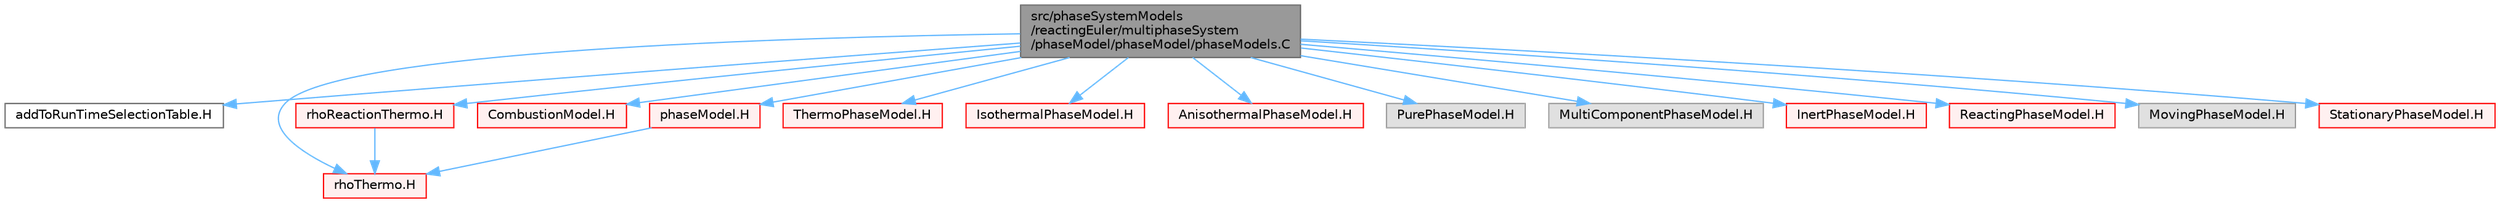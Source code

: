 digraph "src/phaseSystemModels/reactingEuler/multiphaseSystem/phaseModel/phaseModel/phaseModels.C"
{
 // LATEX_PDF_SIZE
  bgcolor="transparent";
  edge [fontname=Helvetica,fontsize=10,labelfontname=Helvetica,labelfontsize=10];
  node [fontname=Helvetica,fontsize=10,shape=box,height=0.2,width=0.4];
  Node1 [id="Node000001",label="src/phaseSystemModels\l/reactingEuler/multiphaseSystem\l/phaseModel/phaseModel/phaseModels.C",height=0.2,width=0.4,color="gray40", fillcolor="grey60", style="filled", fontcolor="black",tooltip=" "];
  Node1 -> Node2 [id="edge1_Node000001_Node000002",color="steelblue1",style="solid",tooltip=" "];
  Node2 [id="Node000002",label="addToRunTimeSelectionTable.H",height=0.2,width=0.4,color="grey40", fillcolor="white", style="filled",URL="$addToRunTimeSelectionTable_8H.html",tooltip="Macros for easy insertion into run-time selection tables."];
  Node1 -> Node3 [id="edge2_Node000001_Node000003",color="steelblue1",style="solid",tooltip=" "];
  Node3 [id="Node000003",label="rhoThermo.H",height=0.2,width=0.4,color="red", fillcolor="#FFF0F0", style="filled",URL="$rhoThermo_8H.html",tooltip=" "];
  Node1 -> Node385 [id="edge3_Node000001_Node000385",color="steelblue1",style="solid",tooltip=" "];
  Node385 [id="Node000385",label="rhoReactionThermo.H",height=0.2,width=0.4,color="red", fillcolor="#FFF0F0", style="filled",URL="$rhoReactionThermo_8H.html",tooltip=" "];
  Node385 -> Node3 [id="edge4_Node000385_Node000003",color="steelblue1",style="solid",tooltip=" "];
  Node1 -> Node395 [id="edge5_Node000001_Node000395",color="steelblue1",style="solid",tooltip=" "];
  Node395 [id="Node000395",label="CombustionModel.H",height=0.2,width=0.4,color="red", fillcolor="#FFF0F0", style="filled",URL="$CombustionModel_8H.html",tooltip=" "];
  Node1 -> Node416 [id="edge6_Node000001_Node000416",color="steelblue1",style="solid",tooltip=" "];
  Node416 [id="Node000416",label="phaseModel.H",height=0.2,width=0.4,color="red", fillcolor="#FFF0F0", style="filled",URL="$src_2phaseSystemModels_2reactingEuler_2multiphaseSystem_2phaseModel_2phaseModel_2phaseModel_8H.html",tooltip=" "];
  Node416 -> Node3 [id="edge7_Node000416_Node000003",color="steelblue1",style="solid",tooltip=" "];
  Node1 -> Node426 [id="edge8_Node000001_Node000426",color="steelblue1",style="solid",tooltip=" "];
  Node426 [id="Node000426",label="ThermoPhaseModel.H",height=0.2,width=0.4,color="red", fillcolor="#FFF0F0", style="filled",URL="$ThermoPhaseModel_8H.html",tooltip=" "];
  Node1 -> Node428 [id="edge9_Node000001_Node000428",color="steelblue1",style="solid",tooltip=" "];
  Node428 [id="Node000428",label="IsothermalPhaseModel.H",height=0.2,width=0.4,color="red", fillcolor="#FFF0F0", style="filled",URL="$IsothermalPhaseModel_8H.html",tooltip=" "];
  Node1 -> Node429 [id="edge10_Node000001_Node000429",color="steelblue1",style="solid",tooltip=" "];
  Node429 [id="Node000429",label="AnisothermalPhaseModel.H",height=0.2,width=0.4,color="red", fillcolor="#FFF0F0", style="filled",URL="$AnisothermalPhaseModel_8H.html",tooltip=" "];
  Node1 -> Node430 [id="edge11_Node000001_Node000430",color="steelblue1",style="solid",tooltip=" "];
  Node430 [id="Node000430",label="PurePhaseModel.H",height=0.2,width=0.4,color="grey60", fillcolor="#E0E0E0", style="filled",tooltip=" "];
  Node1 -> Node431 [id="edge12_Node000001_Node000431",color="steelblue1",style="solid",tooltip=" "];
  Node431 [id="Node000431",label="MultiComponentPhaseModel.H",height=0.2,width=0.4,color="grey60", fillcolor="#E0E0E0", style="filled",tooltip=" "];
  Node1 -> Node432 [id="edge13_Node000001_Node000432",color="steelblue1",style="solid",tooltip=" "];
  Node432 [id="Node000432",label="InertPhaseModel.H",height=0.2,width=0.4,color="red", fillcolor="#FFF0F0", style="filled",URL="$InertPhaseModel_8H.html",tooltip=" "];
  Node1 -> Node433 [id="edge14_Node000001_Node000433",color="steelblue1",style="solid",tooltip=" "];
  Node433 [id="Node000433",label="ReactingPhaseModel.H",height=0.2,width=0.4,color="red", fillcolor="#FFF0F0", style="filled",URL="$ReactingPhaseModel_8H.html",tooltip=" "];
  Node1 -> Node434 [id="edge15_Node000001_Node000434",color="steelblue1",style="solid",tooltip=" "];
  Node434 [id="Node000434",label="MovingPhaseModel.H",height=0.2,width=0.4,color="grey60", fillcolor="#E0E0E0", style="filled",tooltip=" "];
  Node1 -> Node435 [id="edge16_Node000001_Node000435",color="steelblue1",style="solid",tooltip=" "];
  Node435 [id="Node000435",label="StationaryPhaseModel.H",height=0.2,width=0.4,color="red", fillcolor="#FFF0F0", style="filled",URL="$StationaryPhaseModel_8H.html",tooltip=" "];
}
